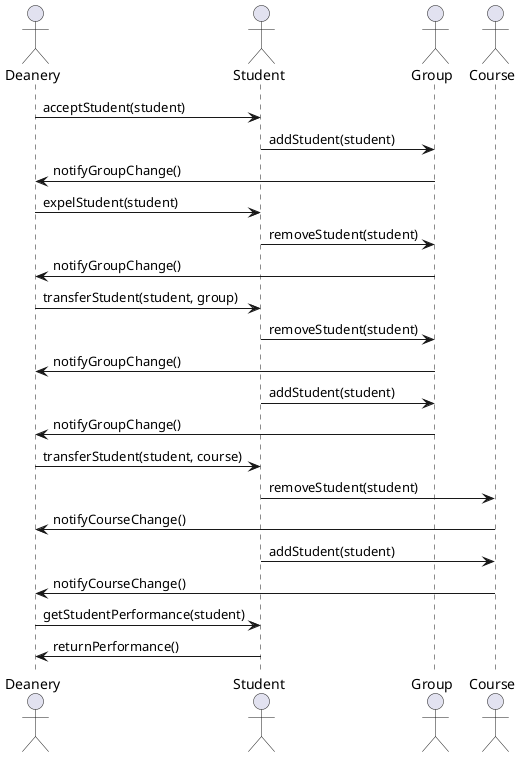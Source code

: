 @startuml 1.1
actor Deanery
actor Student
actor Group
actor Course

Deanery -> Student: acceptStudent(student)
Student -> Group: addStudent(student)
Group -> Deanery: notifyGroupChange()

Deanery -> Student: expelStudent(student)
Student -> Group: removeStudent(student)
Group -> Deanery: notifyGroupChange()

Deanery -> Student: transferStudent(student, group)
Student -> Group: removeStudent(student)
Group -> Deanery: notifyGroupChange()
Student -> Group: addStudent(student)
Group -> Deanery: notifyGroupChange()

Deanery -> Student: transferStudent(student, course)
Student -> Course: removeStudent(student)
Course -> Deanery: notifyCourseChange()
Student -> Course: addStudent(student)
Course -> Deanery: notifyCourseChange()

Deanery -> Student: getStudentPerformance(student)
Student -> Deanery: returnPerformance()
@enduml